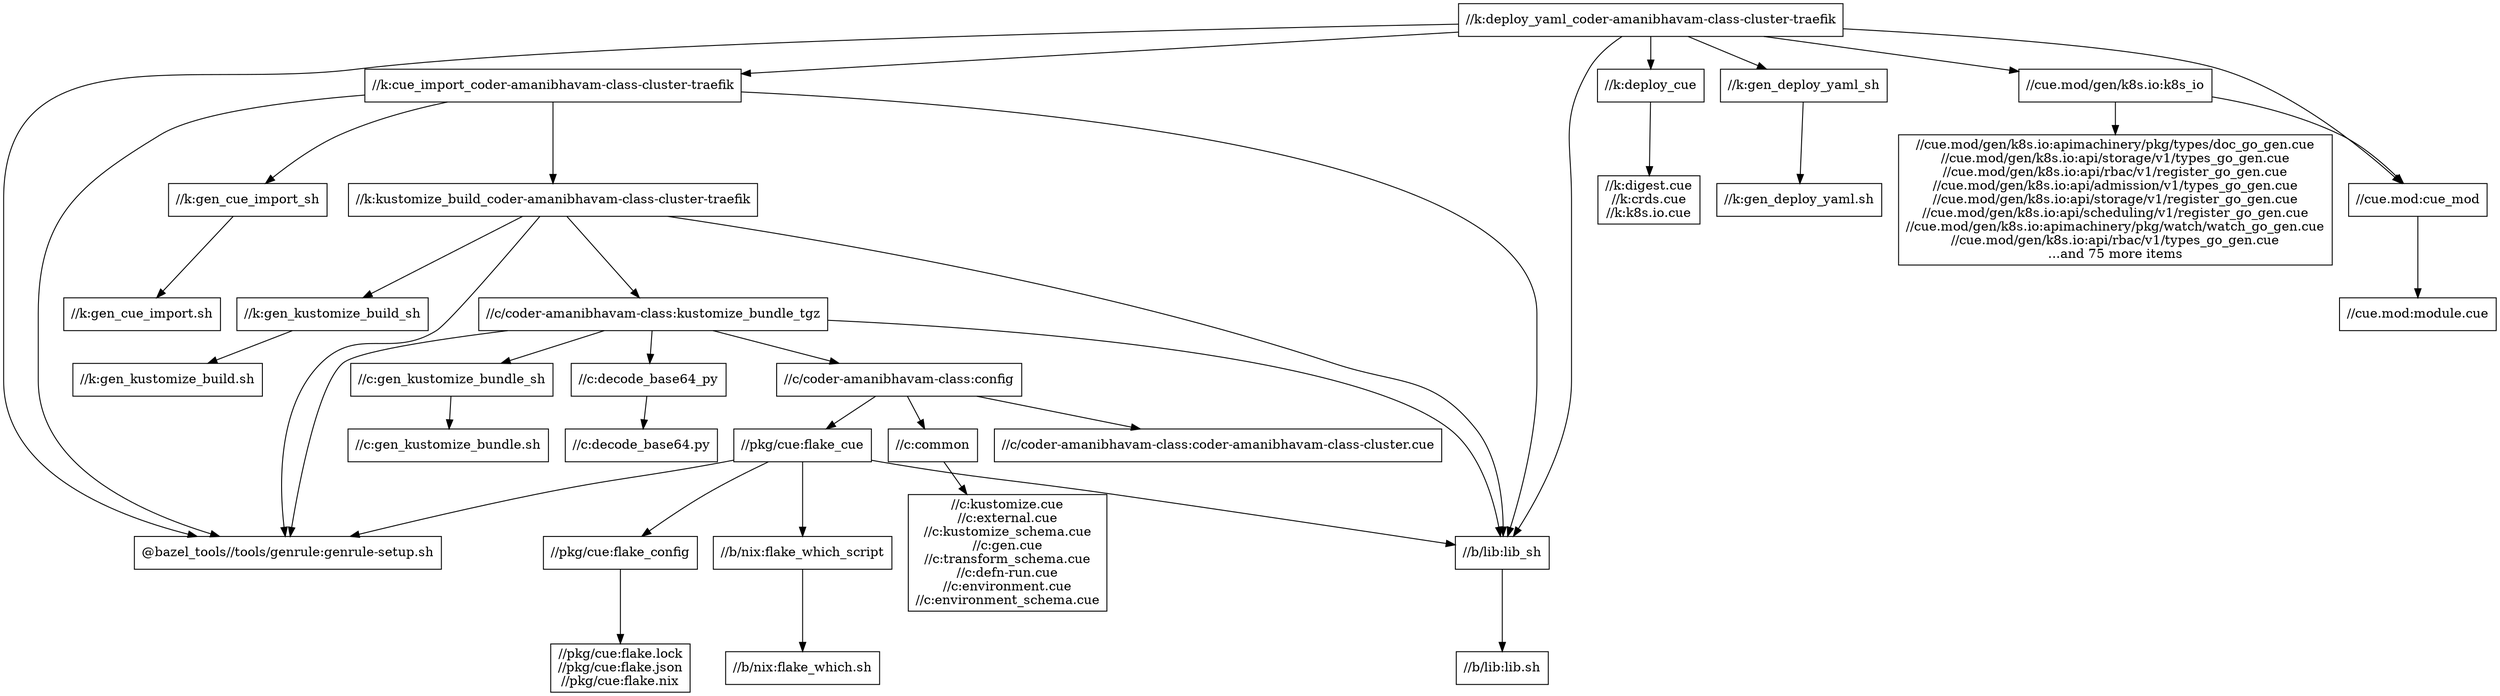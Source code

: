 digraph mygraph {
  node [shape=box];
  "//k:deploy_yaml_coder-amanibhavam-class-cluster-traefik"
  "//k:deploy_yaml_coder-amanibhavam-class-cluster-traefik" -> "//k:cue_import_coder-amanibhavam-class-cluster-traefik"
  "//k:deploy_yaml_coder-amanibhavam-class-cluster-traefik" -> "//k:deploy_cue"
  "//k:deploy_yaml_coder-amanibhavam-class-cluster-traefik" -> "//k:gen_deploy_yaml_sh"
  "//k:deploy_yaml_coder-amanibhavam-class-cluster-traefik" -> "//cue.mod:cue_mod"
  "//k:deploy_yaml_coder-amanibhavam-class-cluster-traefik" -> "//cue.mod/gen/k8s.io:k8s_io"
  "//k:deploy_yaml_coder-amanibhavam-class-cluster-traefik" -> "//b/lib:lib_sh"
  "//k:deploy_yaml_coder-amanibhavam-class-cluster-traefik" -> "@bazel_tools//tools/genrule:genrule-setup.sh"
  "//k:deploy_cue"
  "//k:deploy_cue" -> "//k:digest.cue\n//k:crds.cue\n//k:k8s.io.cue"
  "//cue.mod/gen/k8s.io:k8s_io"
  "//cue.mod/gen/k8s.io:k8s_io" -> "//cue.mod/gen/k8s.io:apimachinery/pkg/types/doc_go_gen.cue\n//cue.mod/gen/k8s.io:api/storage/v1/types_go_gen.cue\n//cue.mod/gen/k8s.io:api/rbac/v1/register_go_gen.cue\n//cue.mod/gen/k8s.io:api/admission/v1/types_go_gen.cue\n//cue.mod/gen/k8s.io:api/storage/v1/register_go_gen.cue\n//cue.mod/gen/k8s.io:api/scheduling/v1/register_go_gen.cue\n//cue.mod/gen/k8s.io:apimachinery/pkg/watch/watch_go_gen.cue\n//cue.mod/gen/k8s.io:api/rbac/v1/types_go_gen.cue\n...and 75 more items"
  "//cue.mod/gen/k8s.io:k8s_io" -> "//cue.mod:cue_mod"
  "//cue.mod/gen/k8s.io:apimachinery/pkg/types/doc_go_gen.cue\n//cue.mod/gen/k8s.io:api/storage/v1/types_go_gen.cue\n//cue.mod/gen/k8s.io:api/rbac/v1/register_go_gen.cue\n//cue.mod/gen/k8s.io:api/admission/v1/types_go_gen.cue\n//cue.mod/gen/k8s.io:api/storage/v1/register_go_gen.cue\n//cue.mod/gen/k8s.io:api/scheduling/v1/register_go_gen.cue\n//cue.mod/gen/k8s.io:apimachinery/pkg/watch/watch_go_gen.cue\n//cue.mod/gen/k8s.io:api/rbac/v1/types_go_gen.cue\n...and 75 more items"
  "//cue.mod:cue_mod"
  "//cue.mod:cue_mod" -> "//cue.mod:module.cue"
  "//k:gen_deploy_yaml_sh"
  "//k:gen_deploy_yaml_sh" -> "//k:gen_deploy_yaml.sh"
  "//k:gen_deploy_yaml.sh"
  "//k:cue_import_coder-amanibhavam-class-cluster-traefik"
  "//k:cue_import_coder-amanibhavam-class-cluster-traefik" -> "//k:kustomize_build_coder-amanibhavam-class-cluster-traefik"
  "//k:cue_import_coder-amanibhavam-class-cluster-traefik" -> "//k:gen_cue_import_sh"
  "//k:cue_import_coder-amanibhavam-class-cluster-traefik" -> "//b/lib:lib_sh"
  "//k:cue_import_coder-amanibhavam-class-cluster-traefik" -> "@bazel_tools//tools/genrule:genrule-setup.sh"
  "//k:gen_cue_import_sh"
  "//k:gen_cue_import_sh" -> "//k:gen_cue_import.sh"
  "//k:gen_cue_import.sh"
  "//k:kustomize_build_coder-amanibhavam-class-cluster-traefik"
  "//k:kustomize_build_coder-amanibhavam-class-cluster-traefik" -> "//k:gen_kustomize_build_sh"
  "//k:kustomize_build_coder-amanibhavam-class-cluster-traefik" -> "//c/coder-amanibhavam-class:kustomize_bundle_tgz"
  "//k:kustomize_build_coder-amanibhavam-class-cluster-traefik" -> "//b/lib:lib_sh"
  "//k:kustomize_build_coder-amanibhavam-class-cluster-traefik" -> "@bazel_tools//tools/genrule:genrule-setup.sh"
  "//k:gen_kustomize_build_sh"
  "//k:gen_kustomize_build_sh" -> "//k:gen_kustomize_build.sh"
  "//k:gen_kustomize_build.sh"
  "//cue.mod:module.cue"
  "//c/coder-amanibhavam-class:kustomize_bundle_tgz"
  "//c/coder-amanibhavam-class:kustomize_bundle_tgz" -> "//c/coder-amanibhavam-class:config"
  "//c/coder-amanibhavam-class:kustomize_bundle_tgz" -> "@bazel_tools//tools/genrule:genrule-setup.sh"
  "//c/coder-amanibhavam-class:kustomize_bundle_tgz" -> "//c:gen_kustomize_bundle_sh"
  "//c/coder-amanibhavam-class:kustomize_bundle_tgz" -> "//c:decode_base64_py"
  "//c/coder-amanibhavam-class:kustomize_bundle_tgz" -> "//b/lib:lib_sh"
  "//c:decode_base64_py"
  "//c:decode_base64_py" -> "//c:decode_base64.py"
  "//c:decode_base64.py"
  "//c:gen_kustomize_bundle_sh"
  "//c:gen_kustomize_bundle_sh" -> "//c:gen_kustomize_bundle.sh"
  "//c:gen_kustomize_bundle.sh"
  "//c/coder-amanibhavam-class:config"
  "//c/coder-amanibhavam-class:config" -> "//pkg/cue:flake_cue"
  "//c/coder-amanibhavam-class:config" -> "//c/coder-amanibhavam-class:coder-amanibhavam-class-cluster.cue"
  "//c/coder-amanibhavam-class:config" -> "//c:common"
  "//c:common"
  "//c:common" -> "//c:kustomize.cue\n//c:external.cue\n//c:kustomize_schema.cue\n//c:gen.cue\n//c:transform_schema.cue\n//c:defn-run.cue\n//c:environment.cue\n//c:environment_schema.cue"
  "//c:kustomize.cue\n//c:external.cue\n//c:kustomize_schema.cue\n//c:gen.cue\n//c:transform_schema.cue\n//c:defn-run.cue\n//c:environment.cue\n//c:environment_schema.cue"
  "//c/coder-amanibhavam-class:coder-amanibhavam-class-cluster.cue"
  "//pkg/cue:flake_cue"
  "//pkg/cue:flake_cue" -> "//pkg/cue:flake_config"
  "//pkg/cue:flake_cue" -> "@bazel_tools//tools/genrule:genrule-setup.sh"
  "//pkg/cue:flake_cue" -> "//b/lib:lib_sh"
  "//pkg/cue:flake_cue" -> "//b/nix:flake_which_script"
  "//b/nix:flake_which_script"
  "//b/nix:flake_which_script" -> "//b/nix:flake_which.sh"
  "//b/nix:flake_which.sh"
  "//b/lib:lib_sh"
  "//b/lib:lib_sh" -> "//b/lib:lib.sh"
  "//b/lib:lib.sh"
  "@bazel_tools//tools/genrule:genrule-setup.sh"
  "//pkg/cue:flake_config"
  "//pkg/cue:flake_config" -> "//pkg/cue:flake.lock\n//pkg/cue:flake.json\n//pkg/cue:flake.nix"
  "//pkg/cue:flake.lock\n//pkg/cue:flake.json\n//pkg/cue:flake.nix"
  "//k:digest.cue\n//k:crds.cue\n//k:k8s.io.cue"
}
